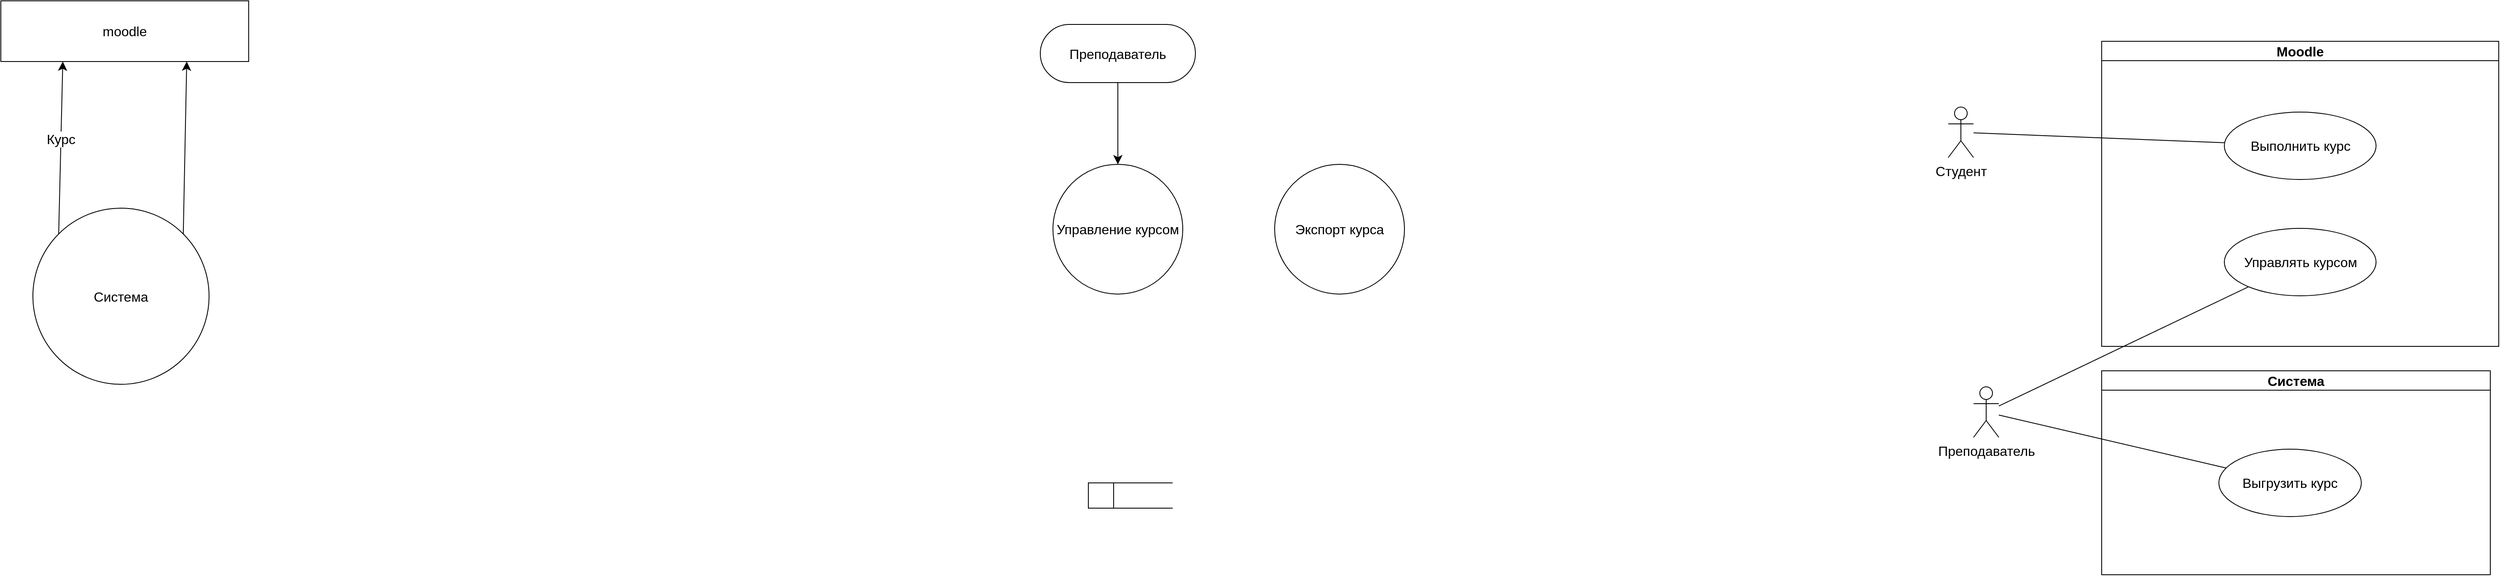 <mxfile version="21.3.3" type="github">
  <diagram name="Страница 1" id="IK7YUbl1F22DBOdsAsKB">
    <mxGraphModel dx="1522" dy="1221" grid="0" gridSize="10" guides="1" tooltips="1" connect="1" arrows="1" fold="1" page="0" pageScale="1" pageWidth="1169" pageHeight="827" math="0" shadow="0">
      <root>
        <mxCell id="0" />
        <mxCell id="1" parent="0" />
        <mxCell id="MERDOnxrI22tVfF5dj1V-1" value="moodle" style="rounded=0;whiteSpace=wrap;html=1;fontSize=16;" vertex="1" parent="1">
          <mxGeometry x="-1" y="-39" width="294" height="72" as="geometry" />
        </mxCell>
        <mxCell id="MERDOnxrI22tVfF5dj1V-4" style="edgeStyle=none;curved=1;rounded=0;orthogonalLoop=1;jettySize=auto;html=1;entryX=0.25;entryY=1;entryDx=0;entryDy=0;fontSize=12;startSize=8;endSize=8;exitX=0;exitY=0;exitDx=0;exitDy=0;" edge="1" parent="1" source="MERDOnxrI22tVfF5dj1V-3" target="MERDOnxrI22tVfF5dj1V-1">
          <mxGeometry relative="1" as="geometry" />
        </mxCell>
        <mxCell id="MERDOnxrI22tVfF5dj1V-6" value="Курс" style="edgeLabel;html=1;align=center;verticalAlign=middle;resizable=0;points=[];fontSize=16;" vertex="1" connectable="0" parent="MERDOnxrI22tVfF5dj1V-4">
          <mxGeometry x="0.226" y="-1" relative="1" as="geometry">
            <mxPoint x="-2" y="13" as="offset" />
          </mxGeometry>
        </mxCell>
        <mxCell id="MERDOnxrI22tVfF5dj1V-3" value="Система" style="ellipse;whiteSpace=wrap;html=1;aspect=fixed;fontSize=16;" vertex="1" parent="1">
          <mxGeometry x="37" y="207" width="209" height="209" as="geometry" />
        </mxCell>
        <mxCell id="MERDOnxrI22tVfF5dj1V-5" style="edgeStyle=none;curved=1;rounded=0;orthogonalLoop=1;jettySize=auto;html=1;entryX=0.75;entryY=1;entryDx=0;entryDy=0;fontSize=12;startSize=8;endSize=8;exitX=1;exitY=0;exitDx=0;exitDy=0;" edge="1" parent="1" source="MERDOnxrI22tVfF5dj1V-3" target="MERDOnxrI22tVfF5dj1V-1">
          <mxGeometry relative="1" as="geometry">
            <mxPoint x="78" y="248" as="sourcePoint" />
            <mxPoint x="83" y="112" as="targetPoint" />
          </mxGeometry>
        </mxCell>
        <mxCell id="MERDOnxrI22tVfF5dj1V-10" style="edgeStyle=none;curved=1;rounded=0;orthogonalLoop=1;jettySize=auto;html=1;fontSize=12;startSize=8;endSize=8;" edge="1" parent="1" source="MERDOnxrI22tVfF5dj1V-7" target="MERDOnxrI22tVfF5dj1V-8">
          <mxGeometry relative="1" as="geometry" />
        </mxCell>
        <mxCell id="MERDOnxrI22tVfF5dj1V-7" value="Преподаватель" style="html=1;dashed=0;whiteSpace=wrap;shape=mxgraph.dfd.start;fontSize=16;" vertex="1" parent="1">
          <mxGeometry x="1232" y="-11" width="184" height="69" as="geometry" />
        </mxCell>
        <mxCell id="MERDOnxrI22tVfF5dj1V-8" value="Управление курсом" style="shape=ellipse;html=1;dashed=0;whiteSpace=wrap;aspect=fixed;perimeter=ellipsePerimeter;fontSize=16;" vertex="1" parent="1">
          <mxGeometry x="1247" y="155" width="154" height="154" as="geometry" />
        </mxCell>
        <mxCell id="MERDOnxrI22tVfF5dj1V-9" value="" style="html=1;dashed=0;whiteSpace=wrap;shape=mxgraph.dfd.dataStoreID;align=left;spacingLeft=3;points=[[0,0],[0.5,0],[1,0],[0,0.5],[1,0.5],[0,1],[0.5,1],[1,1]];fontSize=16;" vertex="1" parent="1">
          <mxGeometry x="1289" y="533" width="100" height="30" as="geometry" />
        </mxCell>
        <mxCell id="MERDOnxrI22tVfF5dj1V-11" value="Moodle" style="swimlane;whiteSpace=wrap;html=1;fontSize=16;" vertex="1" parent="1">
          <mxGeometry x="2491" y="9" width="471" height="362" as="geometry" />
        </mxCell>
        <mxCell id="MERDOnxrI22tVfF5dj1V-17" value="Выполнить курс" style="ellipse;whiteSpace=wrap;html=1;fontSize=16;" vertex="1" parent="MERDOnxrI22tVfF5dj1V-11">
          <mxGeometry x="145.5" y="84" width="180" height="80" as="geometry" />
        </mxCell>
        <mxCell id="MERDOnxrI22tVfF5dj1V-28" value="Управлять курсом" style="ellipse;whiteSpace=wrap;html=1;fontSize=16;" vertex="1" parent="MERDOnxrI22tVfF5dj1V-11">
          <mxGeometry x="145.5" y="222" width="180" height="80" as="geometry" />
        </mxCell>
        <mxCell id="MERDOnxrI22tVfF5dj1V-19" style="edgeStyle=none;curved=1;rounded=0;orthogonalLoop=1;jettySize=auto;html=1;fontSize=12;startSize=8;endSize=8;endArrow=none;endFill=0;" edge="1" parent="1" source="MERDOnxrI22tVfF5dj1V-12" target="MERDOnxrI22tVfF5dj1V-28">
          <mxGeometry relative="1" as="geometry" />
        </mxCell>
        <mxCell id="MERDOnxrI22tVfF5dj1V-12" value="Преподаватель" style="shape=umlActor;verticalLabelPosition=bottom;verticalAlign=top;html=1;outlineConnect=0;fontSize=16;" vertex="1" parent="1">
          <mxGeometry x="2339" y="419" width="30" height="60" as="geometry" />
        </mxCell>
        <mxCell id="MERDOnxrI22tVfF5dj1V-20" value="Система" style="swimlane;whiteSpace=wrap;html=1;fontSize=16;" vertex="1" parent="1">
          <mxGeometry x="2491" y="400" width="461" height="242" as="geometry" />
        </mxCell>
        <mxCell id="MERDOnxrI22tVfF5dj1V-21" value="Выгрузить курс" style="ellipse;whiteSpace=wrap;html=1;fontSize=16;" vertex="1" parent="MERDOnxrI22tVfF5dj1V-20">
          <mxGeometry x="139" y="93" width="169" height="80" as="geometry" />
        </mxCell>
        <mxCell id="MERDOnxrI22tVfF5dj1V-25" style="edgeStyle=none;curved=1;rounded=0;orthogonalLoop=1;jettySize=auto;html=1;fontSize=12;startSize=8;endSize=8;endArrow=none;endFill=0;" edge="1" parent="1" source="MERDOnxrI22tVfF5dj1V-12" target="MERDOnxrI22tVfF5dj1V-21">
          <mxGeometry relative="1" as="geometry">
            <mxPoint x="2313" y="113" as="sourcePoint" />
            <mxPoint x="2585" y="73" as="targetPoint" />
          </mxGeometry>
        </mxCell>
        <mxCell id="MERDOnxrI22tVfF5dj1V-26" value="Студент" style="shape=umlActor;verticalLabelPosition=bottom;verticalAlign=top;html=1;outlineConnect=0;fontSize=16;" vertex="1" parent="1">
          <mxGeometry x="2309" y="87" width="30" height="60" as="geometry" />
        </mxCell>
        <mxCell id="MERDOnxrI22tVfF5dj1V-27" style="edgeStyle=none;curved=1;rounded=0;orthogonalLoop=1;jettySize=auto;html=1;fontSize=12;startSize=8;endSize=8;endArrow=none;endFill=0;" edge="1" parent="1" source="MERDOnxrI22tVfF5dj1V-26" target="MERDOnxrI22tVfF5dj1V-17">
          <mxGeometry relative="1" as="geometry">
            <mxPoint x="2379" y="439" as="sourcePoint" />
            <mxPoint x="2641" y="98" as="targetPoint" />
          </mxGeometry>
        </mxCell>
        <mxCell id="MERDOnxrI22tVfF5dj1V-38" value="Экспорт курса" style="shape=ellipse;html=1;dashed=0;whiteSpace=wrap;aspect=fixed;perimeter=ellipsePerimeter;fontSize=16;" vertex="1" parent="1">
          <mxGeometry x="1510" y="155" width="154" height="154" as="geometry" />
        </mxCell>
      </root>
    </mxGraphModel>
  </diagram>
</mxfile>
